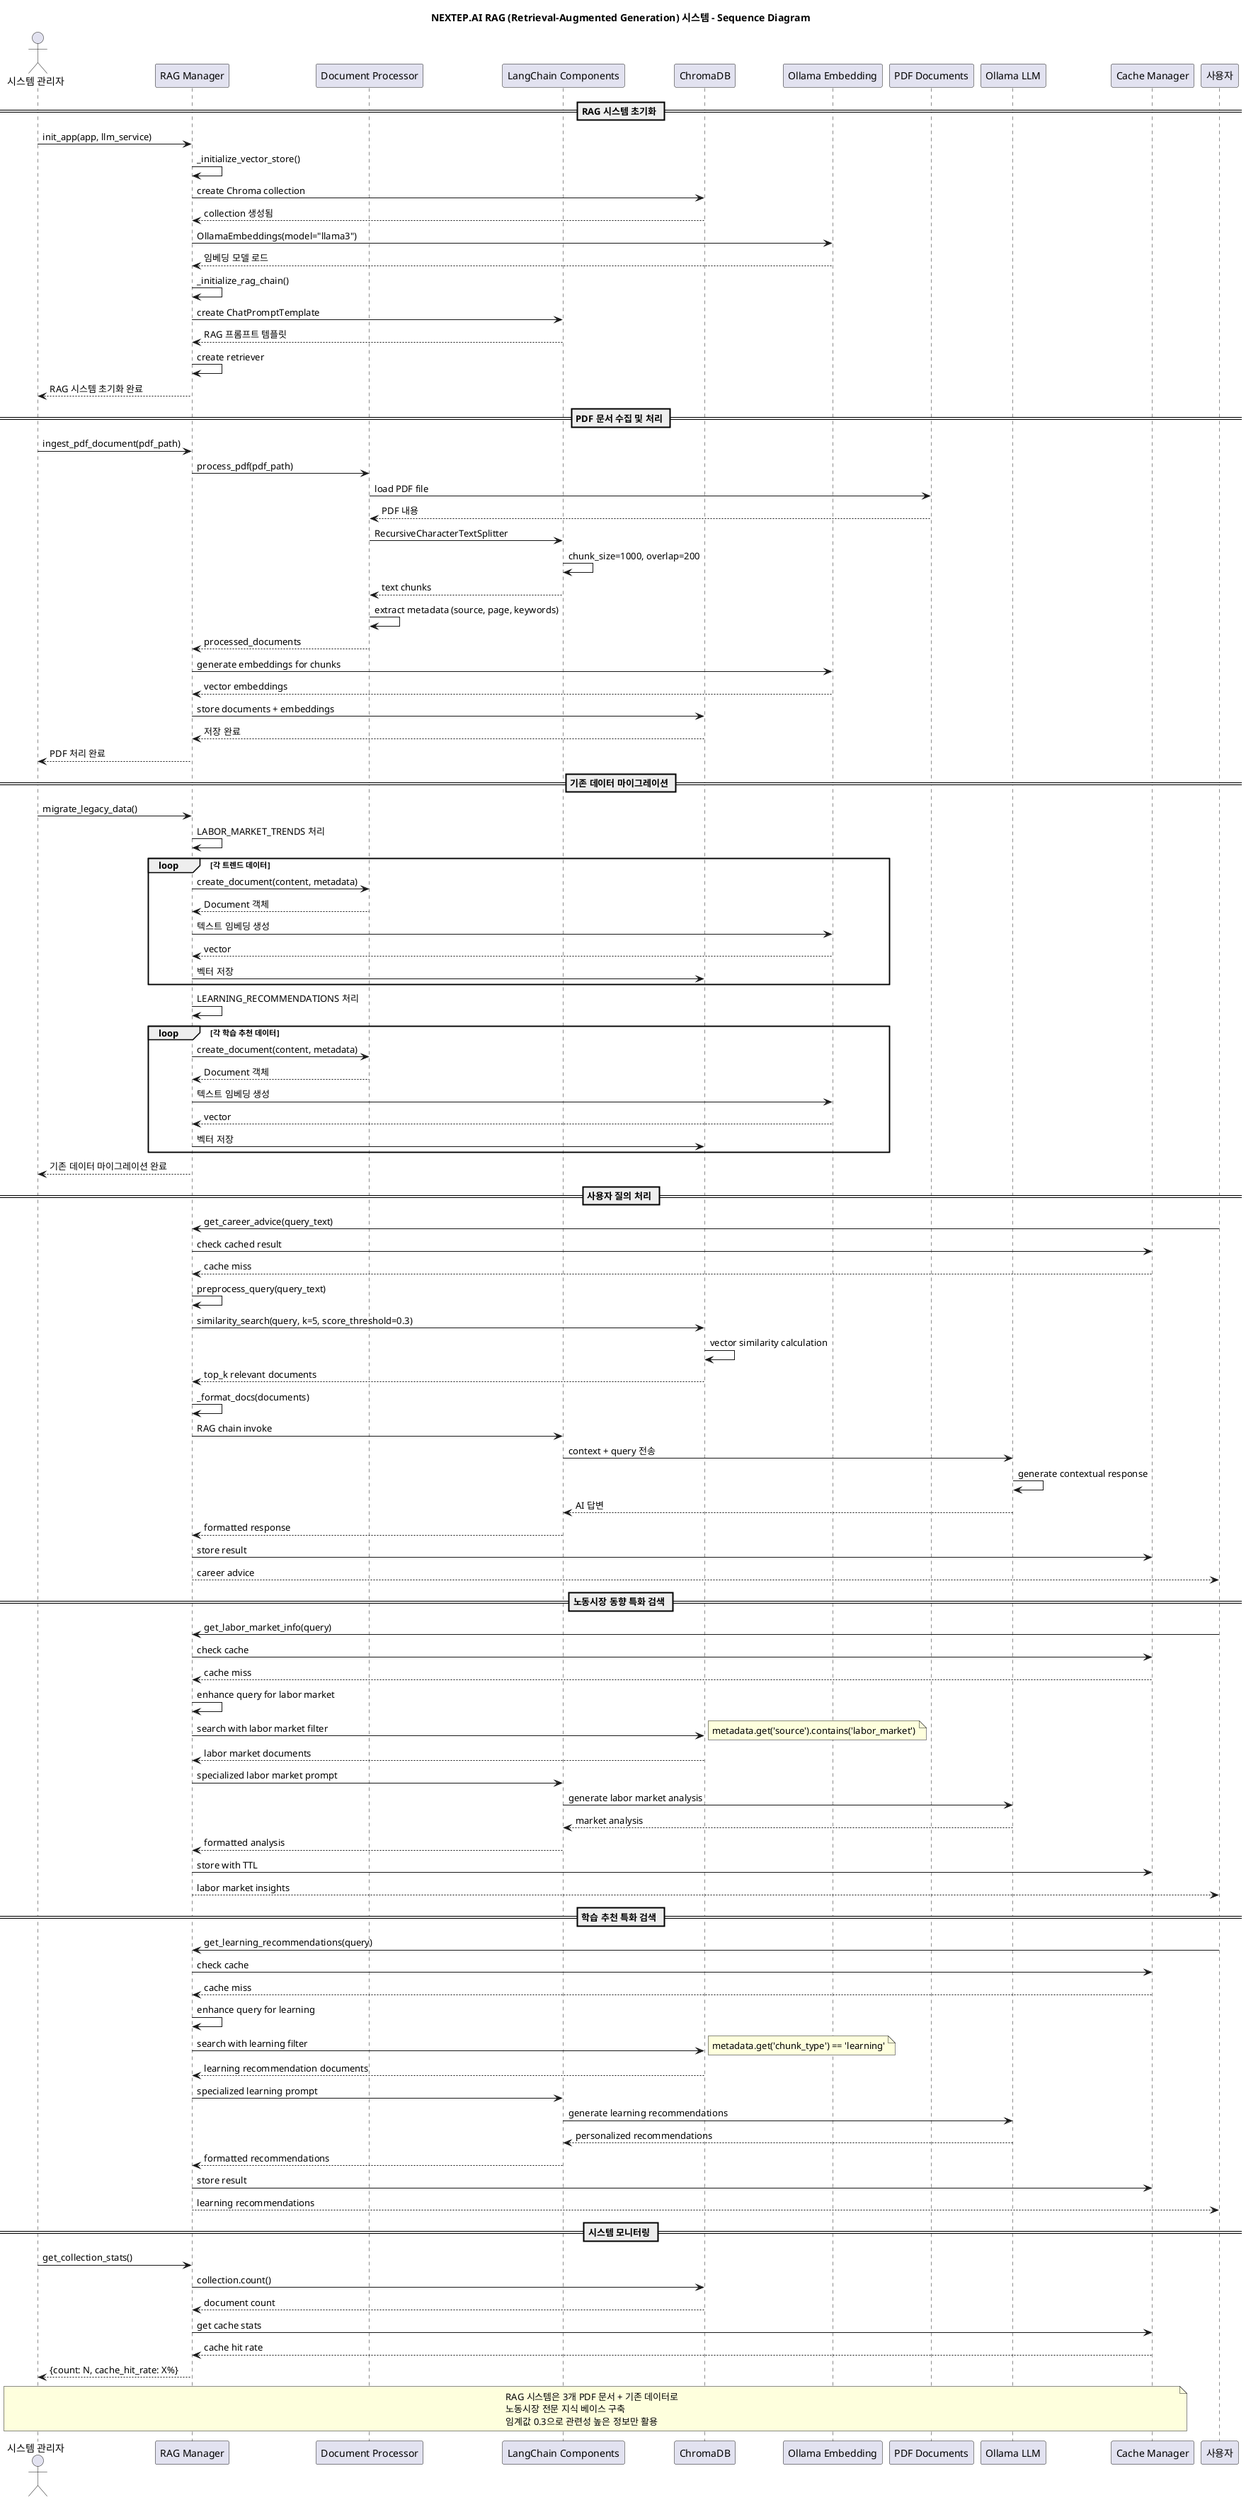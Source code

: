 @startuml NEXTEP_AI_RAG_System_Sequence

title NEXTEP.AI RAG (Retrieval-Augmented Generation) 시스템 - Sequence Diagram

actor "시스템 관리자" as Admin
participant "RAG Manager" as RAGManager
participant "Document Processor" as DocProcessor
participant "LangChain Components" as LangChain
participant "ChromaDB" as VectorDB
participant "Ollama Embedding" as EmbeddingModel
participant "PDF Documents" as PDFs
participant "Ollama LLM" as LLM
participant "Cache Manager" as Cache

== RAG 시스템 초기화 ==
Admin -> RAGManager: init_app(app, llm_service)
RAGManager -> RAGManager: _initialize_vector_store()

RAGManager -> VectorDB: create Chroma collection
VectorDB --> RAGManager: collection 생성됨

RAGManager -> EmbeddingModel: OllamaEmbeddings(model="llama3")
EmbeddingModel --> RAGManager: 임베딩 모델 로드

RAGManager -> RAGManager: _initialize_rag_chain()
RAGManager -> LangChain: create ChatPromptTemplate
LangChain --> RAGManager: RAG 프롬프트 템플릿

RAGManager -> RAGManager: create retriever
RAGManager --> Admin: RAG 시스템 초기화 완료

== PDF 문서 수집 및 처리 ==
Admin -> RAGManager: ingest_pdf_document(pdf_path)
RAGManager -> DocProcessor: process_pdf(pdf_path)

DocProcessor -> PDFs: load PDF file
PDFs --> DocProcessor: PDF 내용

DocProcessor -> LangChain: RecursiveCharacterTextSplitter
LangChain -> LangChain: chunk_size=1000, overlap=200
LangChain --> DocProcessor: text chunks

DocProcessor -> DocProcessor: extract metadata (source, page, keywords)
DocProcessor --> RAGManager: processed_documents

RAGManager -> EmbeddingModel: generate embeddings for chunks
EmbeddingModel --> RAGManager: vector embeddings

RAGManager -> VectorDB: store documents + embeddings
VectorDB --> RAGManager: 저장 완료

RAGManager --> Admin: PDF 처리 완료

== 기존 데이터 마이그레이션 ==
Admin -> RAGManager: migrate_legacy_data()
RAGManager -> RAGManager: LABOR_MARKET_TRENDS 처리

loop 각 트렌드 데이터
    RAGManager -> DocProcessor: create_document(content, metadata)
    DocProcessor --> RAGManager: Document 객체
    RAGManager -> EmbeddingModel: 텍스트 임베딩 생성
    EmbeddingModel --> RAGManager: vector
    RAGManager -> VectorDB: 벡터 저장
end

RAGManager -> RAGManager: LEARNING_RECOMMENDATIONS 처리
loop 각 학습 추천 데이터
    RAGManager -> DocProcessor: create_document(content, metadata)
    DocProcessor --> RAGManager: Document 객체
    RAGManager -> EmbeddingModel: 텍스트 임베딩 생성
    EmbeddingModel --> RAGManager: vector
    RAGManager -> VectorDB: 벡터 저장
end

RAGManager --> Admin: 기존 데이터 마이그레이션 완료

== 사용자 질의 처리 ==
participant "사용자" as User
User -> RAGManager: get_career_advice(query_text)

RAGManager -> Cache: check cached result
Cache --> RAGManager: cache miss

RAGManager -> RAGManager: preprocess_query(query_text)
RAGManager -> VectorDB: similarity_search(query, k=5, score_threshold=0.3)

VectorDB -> VectorDB: vector similarity calculation
VectorDB --> RAGManager: top_k relevant documents

RAGManager -> RAGManager: _format_docs(documents)
RAGManager -> LangChain: RAG chain invoke
LangChain -> LLM: context + query 전송
LLM -> LLM: generate contextual response
LLM --> LangChain: AI 답변
LangChain --> RAGManager: formatted response

RAGManager -> Cache: store result
RAGManager --> User: career advice

== 노동시장 동향 특화 검색 ==
User -> RAGManager: get_labor_market_info(query)
RAGManager -> Cache: check cache
Cache --> RAGManager: cache miss

RAGManager -> RAGManager: enhance query for labor market
RAGManager -> VectorDB: search with labor market filter
note right: metadata.get('source').contains('labor_market')

VectorDB --> RAGManager: labor market documents
RAGManager -> LangChain: specialized labor market prompt
LangChain -> LLM: generate labor market analysis
LLM --> LangChain: market analysis
LangChain --> RAGManager: formatted analysis

RAGManager -> Cache: store with TTL
RAGManager --> User: labor market insights

== 학습 추천 특화 검색 ==
User -> RAGManager: get_learning_recommendations(query)
RAGManager -> Cache: check cache
Cache --> RAGManager: cache miss

RAGManager -> RAGManager: enhance query for learning
RAGManager -> VectorDB: search with learning filter
note right: metadata.get('chunk_type') == 'learning'

VectorDB --> RAGManager: learning recommendation documents
RAGManager -> LangChain: specialized learning prompt
LangChain -> LLM: generate learning recommendations
LLM --> LangChain: personalized recommendations
LangChain --> RAGManager: formatted recommendations

RAGManager -> Cache: store result
RAGManager --> User: learning recommendations

== 시스템 모니터링 ==
Admin -> RAGManager: get_collection_stats()
RAGManager -> VectorDB: collection.count()
VectorDB --> RAGManager: document count
RAGManager -> Cache: get cache stats
Cache --> RAGManager: cache hit rate
RAGManager --> Admin: {count: N, cache_hit_rate: X%}

note over Admin, Cache: RAG 시스템은 3개 PDF 문서 + 기존 데이터로\n노동시장 전문 지식 베이스 구축\n임계값 0.3으로 관련성 높은 정보만 활용

@enduml